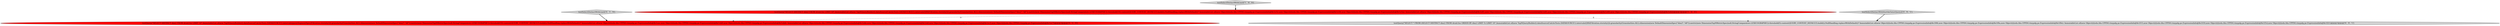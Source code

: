 digraph {
2 [style = filled, label = "testSelectDistinctWithLimit['0', '1', '0']", fillcolor = lightgray, shape = diamond image = "AAA0AAABBB2BBB"];
1 [style = filled, label = "testQuery(\"SELECT DISTINCT dim2 FROM druid.foo LIMIT 10\",ImmutableList.of(new TopNQueryBuilder().dataSource(CalciteTests.DATASOURCE1).intervals(QSS(Filtration.eternity())).granularity(Granularities.ALL).dimension(new DefaultDimensionSpec(\"dim2\",\"d0\")).metric(new DimensionTopNMetricSpec(null,StringComparators.LEXICOGRAPHIC)).threshold(10).context(QUERY_CONTEXT_DEFAULT).build()),NullHandling.replaceWithDefault()? ImmutableList.of(new Object((((edu.fdu.CPPDG.tinypdg.pe.ExpressionInfo@8e1e52,new Object((((edu.fdu.CPPDG.tinypdg.pe.ExpressionInfo@8e1e56,new Object((((edu.fdu.CPPDG.tinypdg.pe.ExpressionInfo@8e1e5a): ImmutableList.of(new Object((((edu.fdu.CPPDG.tinypdg.pe.ExpressionInfo@8e1e61,new Object((((edu.fdu.CPPDG.tinypdg.pe.ExpressionInfo@8e1e65,new Object((((edu.fdu.CPPDG.tinypdg.pe.ExpressionInfo@8e1e69,new Object((((edu.fdu.CPPDG.tinypdg.pe.ExpressionInfo@8e1e6d))@@@3@@@['1', '0', '0']", fillcolor = red, shape = ellipse image = "AAA1AAABBB1BBB"];
5 [style = filled, label = "testSelectDistinctWithSortAsOuterQuery2['0', '0', '1']", fillcolor = lightgray, shape = diamond image = "AAA0AAABBB3BBB"];
0 [style = filled, label = "testSelectDistinctWithLimit['1', '0', '0']", fillcolor = lightgray, shape = diamond image = "AAA0AAABBB1BBB"];
4 [style = filled, label = "testQuery(\"SELECT * FROM (SELECT DISTINCT dim2 FROM druid.foo ORDER BY dim2 LIMIT 5) LIMIT 10\",ImmutableList.of(new TopNQueryBuilder().dataSource(CalciteTests.DATASOURCE1).intervals(QSS(Filtration.eternity())).granularity(Granularities.ALL).dimension(new DefaultDimensionSpec(\"dim2\",\"d0\")).metric(new DimensionTopNMetricSpec(null,StringComparators.LEXICOGRAPHIC)).threshold(5).context(QUERY_CONTEXT_DEFAULT).build()),NullHandling.replaceWithDefault()? ImmutableList.of(new Object((((edu.fdu.CPPDG.tinypdg.pe.ExpressionInfo@8e1f06,new Object((((edu.fdu.CPPDG.tinypdg.pe.ExpressionInfo@8e1f0a,new Object((((edu.fdu.CPPDG.tinypdg.pe.ExpressionInfo@8e1f0e): ImmutableList.of(new Object((((edu.fdu.CPPDG.tinypdg.pe.ExpressionInfo@8e1f15,new Object((((edu.fdu.CPPDG.tinypdg.pe.ExpressionInfo@8e1f19,new Object((((edu.fdu.CPPDG.tinypdg.pe.ExpressionInfo@8e1f1d,new Object((((edu.fdu.CPPDG.tinypdg.pe.ExpressionInfo@8e1f21))@@@3@@@['0', '0', '1']", fillcolor = lightgray, shape = ellipse image = "AAA0AAABBB3BBB"];
3 [style = filled, label = "testQuery(\"SELECT DISTINCT dim2 FROM druid.foo LIMIT 10\",ImmutableList.of(new TopNQueryBuilder().dataSource(CalciteTests.DATASOURCE1).intervals(querySegmentSpec(Filtration.eternity())).granularity(Granularities.ALL).dimension(new DefaultDimensionSpec(\"dim2\",\"d0\")).metric(new DimensionTopNMetricSpec(null,StringComparators.LEXICOGRAPHIC)).threshold(10).context(QUERY_CONTEXT_DEFAULT).build()),NullHandling.replaceWithDefault()? ImmutableList.of(new Object((((edu.fdu.CPPDG.tinypdg.pe.ExpressionInfo@8e1eac,new Object((((edu.fdu.CPPDG.tinypdg.pe.ExpressionInfo@8e1eb0,new Object((((edu.fdu.CPPDG.tinypdg.pe.ExpressionInfo@8e1eb4): ImmutableList.of(new Object((((edu.fdu.CPPDG.tinypdg.pe.ExpressionInfo@8e1ebb,new Object((((edu.fdu.CPPDG.tinypdg.pe.ExpressionInfo@8e1ebf,new Object((((edu.fdu.CPPDG.tinypdg.pe.ExpressionInfo@8e1ec3,new Object((((edu.fdu.CPPDG.tinypdg.pe.ExpressionInfo@8e1ec7))@@@3@@@['0', '1', '0']", fillcolor = red, shape = ellipse image = "AAA1AAABBB2BBB"];
1->4 [style = dashed, label="0"];
1->3 [style = dashed, label="0"];
0->1 [style = bold, label=""];
5->4 [style = bold, label=""];
2->3 [style = bold, label=""];
}
